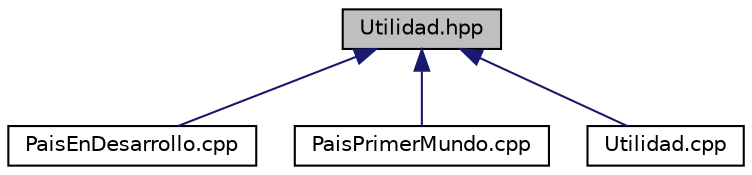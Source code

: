 digraph "Utilidad.hpp"
{
 // LATEX_PDF_SIZE
  edge [fontname="Helvetica",fontsize="10",labelfontname="Helvetica",labelfontsize="10"];
  node [fontname="Helvetica",fontsize="10",shape=record];
  Node1 [label="Utilidad.hpp",height=0.2,width=0.4,color="black", fillcolor="grey75", style="filled", fontcolor="black",tooltip="Define funciones útiles para trabajar con números primos."];
  Node1 -> Node2 [dir="back",color="midnightblue",fontsize="10",style="solid",fontname="Helvetica"];
  Node2 [label="PaisEnDesarrollo.cpp",height=0.2,width=0.4,color="black", fillcolor="white", style="filled",URL="$_pais_en_desarrollo_8cpp.html",tooltip="Implementación de la clase PaisEnDesarrollo."];
  Node1 -> Node3 [dir="back",color="midnightblue",fontsize="10",style="solid",fontname="Helvetica"];
  Node3 [label="PaisPrimerMundo.cpp",height=0.2,width=0.4,color="black", fillcolor="white", style="filled",URL="$_pais_primer_mundo_8cpp.html",tooltip="Implementación de la clase PaisPrimerMundo."];
  Node1 -> Node4 [dir="back",color="midnightblue",fontsize="10",style="solid",fontname="Helvetica"];
  Node4 [label="Utilidad.cpp",height=0.2,width=0.4,color="black", fillcolor="white", style="filled",URL="$_utilidad_8cpp.html",tooltip="Implementación de funciones auxiliares para el cálculo de números primos."];
}
